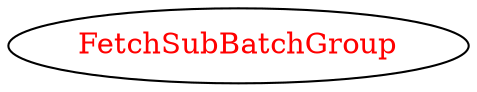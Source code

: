 digraph dependencyGraph {
 concentrate=true;
 ranksep="2.0";
 rankdir="LR"; 
 splines="ortho";
"FetchSubBatchGroup" [fontcolor="red"];
}